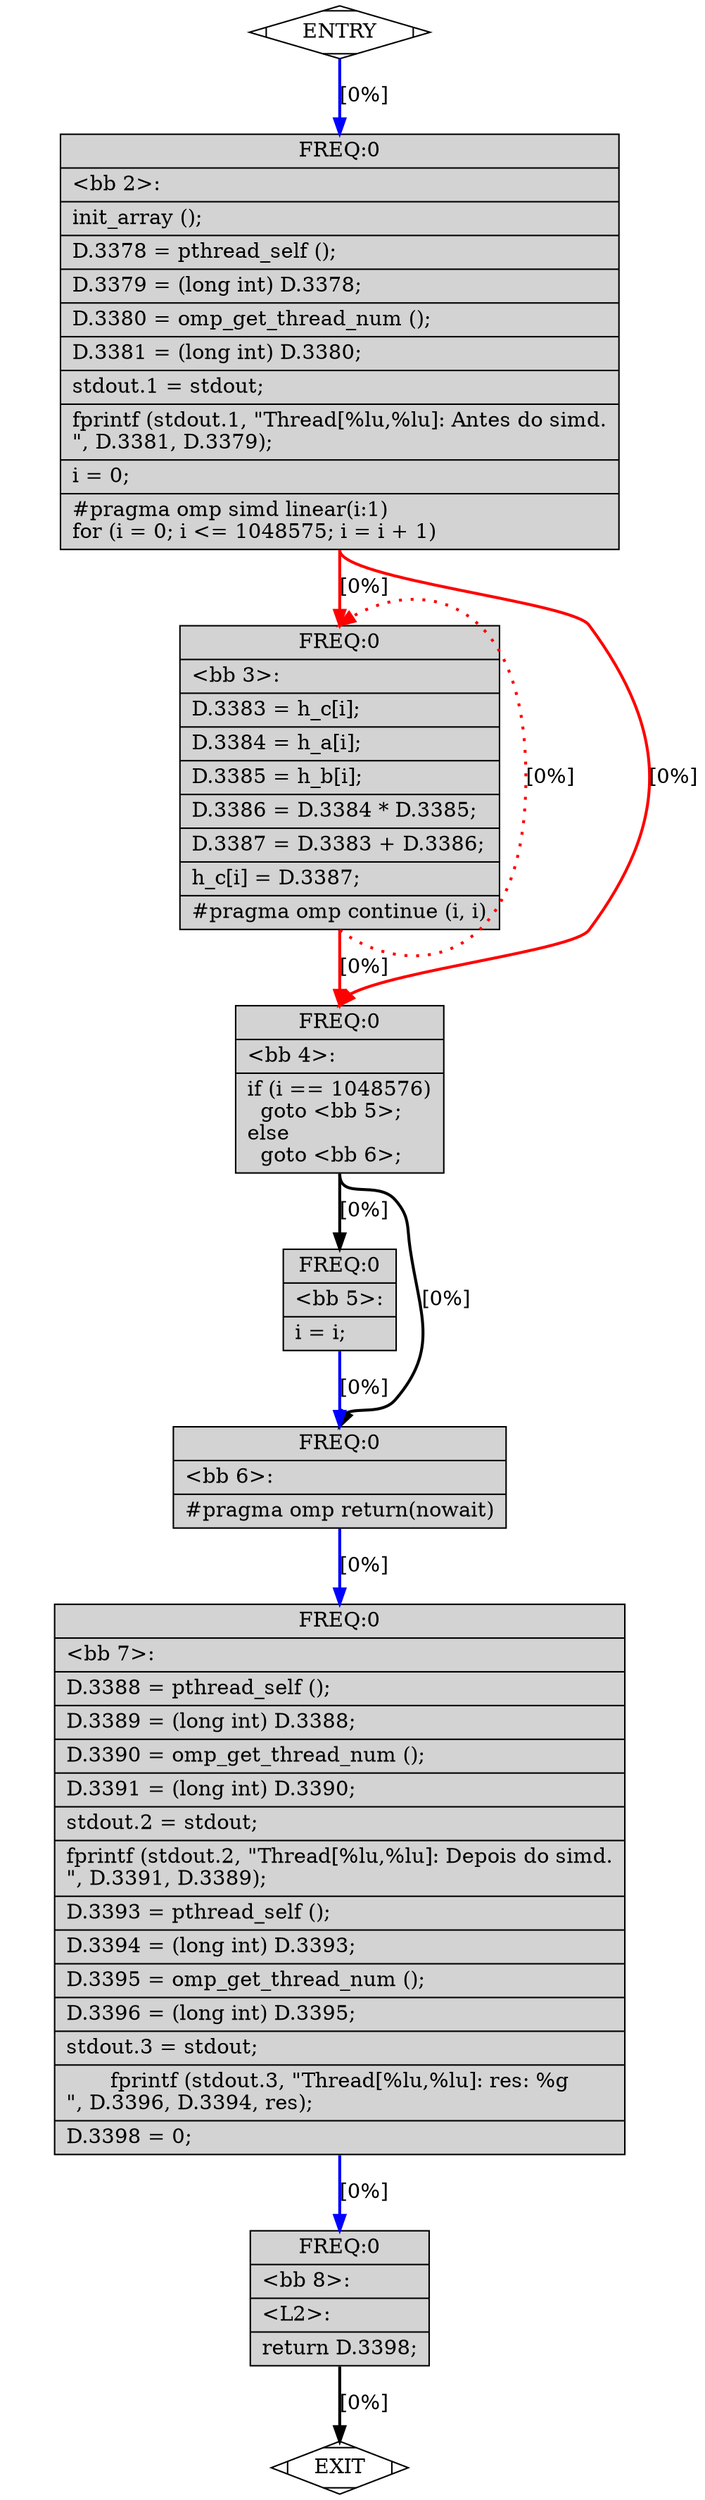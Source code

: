 digraph "example-simd.c.011t.cfg" {
overlap=false;
subgraph "main" {
	color="black";
	label="main";
	fn_3_basic_block_0 [shape=Mdiamond,style=filled,fillcolor=white,label="ENTRY"];

	fn_3_basic_block_1 [shape=Mdiamond,style=filled,fillcolor=white,label="EXIT"];

	fn_3_basic_block_2 [shape=record,style=filled,fillcolor=lightgrey,label="{ FREQ:0 |\<bb\ 2\>:\l\
|init_array\ ();\l\
|D.3378\ =\ pthread_self\ ();\l\
|D.3379\ =\ (long\ int)\ D.3378;\l\
|D.3380\ =\ omp_get_thread_num\ ();\l\
|D.3381\ =\ (long\ int)\ D.3380;\l\
|stdout.1\ =\ stdout;\l\
|fprintf\ (stdout.1,\ \"Thread[%lu,%lu]:\ Antes\ do\ simd.\n\",\ D.3381,\ D.3379);\l\
|i\ =\ 0;\l\
|#pragma\ omp\ simd\ linear(i:1)\l\
for\ (i\ =\ 0;\ i\ \<=\ 1048575;\ i\ =\ i\ +\ 1)\l\
}"];

	fn_3_basic_block_3 [shape=record,style=filled,fillcolor=lightgrey,label="{ FREQ:0 |\<bb\ 3\>:\l\
|D.3383\ =\ h_c[i];\l\
|D.3384\ =\ h_a[i];\l\
|D.3385\ =\ h_b[i];\l\
|D.3386\ =\ D.3384\ *\ D.3385;\l\
|D.3387\ =\ D.3383\ +\ D.3386;\l\
|h_c[i]\ =\ D.3387;\l\
|#pragma\ omp\ continue\ (i,\ i)\l\
}"];

	fn_3_basic_block_4 [shape=record,style=filled,fillcolor=lightgrey,label="{ FREQ:0 |\<bb\ 4\>:\l\
|if\ (i\ ==\ 1048576)\l\
\ \ goto\ \<bb\ 5\>;\l\
else\l\
\ \ goto\ \<bb\ 6\>;\l\
}"];

	fn_3_basic_block_5 [shape=record,style=filled,fillcolor=lightgrey,label="{ FREQ:0 |\<bb\ 5\>:\l\
|i\ =\ i;\l\
}"];

	fn_3_basic_block_6 [shape=record,style=filled,fillcolor=lightgrey,label="{ FREQ:0 |\<bb\ 6\>:\l\
|#pragma\ omp\ return(nowait)\l\
}"];

	fn_3_basic_block_7 [shape=record,style=filled,fillcolor=lightgrey,label="{ FREQ:0 |\<bb\ 7\>:\l\
|D.3388\ =\ pthread_self\ ();\l\
|D.3389\ =\ (long\ int)\ D.3388;\l\
|D.3390\ =\ omp_get_thread_num\ ();\l\
|D.3391\ =\ (long\ int)\ D.3390;\l\
|stdout.2\ =\ stdout;\l\
|fprintf\ (stdout.2,\ \"Thread[%lu,%lu]:\ Depois\ do\ simd.\n\",\ D.3391,\ D.3389);\l\
|D.3393\ =\ pthread_self\ ();\l\
|D.3394\ =\ (long\ int)\ D.3393;\l\
|D.3395\ =\ omp_get_thread_num\ ();\l\
|D.3396\ =\ (long\ int)\ D.3395;\l\
|stdout.3\ =\ stdout;\l\
|fprintf\ (stdout.3,\ \"Thread[%lu,%lu]:\ res:\ %g\n\",\ D.3396,\ D.3394,\ res);\l\
|D.3398\ =\ 0;\l\
}"];

	fn_3_basic_block_8 [shape=record,style=filled,fillcolor=lightgrey,label="{ FREQ:0 |\<bb\ 8\>:\l\
|\<L2\>:\l\
|return\ D.3398;\l\
}"];

	fn_3_basic_block_0:s -> fn_3_basic_block_2:n [style="solid,bold",color=blue,weight=100,constraint=true, label="[0%]"];
	fn_3_basic_block_2:s -> fn_3_basic_block_3:n [style="solid,bold",color=red,weight=100,constraint=true, label="[0%]"];
	fn_3_basic_block_2:s -> fn_3_basic_block_4:n [style="solid,bold",color=red,weight=10,constraint=true, label="[0%]"];
	fn_3_basic_block_3:s -> fn_3_basic_block_3:n [style="dotted,bold",color=red,weight=10,constraint=false, label="[0%]"];
	fn_3_basic_block_3:s -> fn_3_basic_block_4:n [style="solid,bold",color=red,weight=100,constraint=true, label="[0%]"];
	fn_3_basic_block_4:s -> fn_3_basic_block_5:n [style="solid,bold",color=black,weight=10,constraint=true, label="[0%]"];
	fn_3_basic_block_4:s -> fn_3_basic_block_6:n [style="solid,bold",color=black,weight=10,constraint=true, label="[0%]"];
	fn_3_basic_block_5:s -> fn_3_basic_block_6:n [style="solid,bold",color=blue,weight=100,constraint=true, label="[0%]"];
	fn_3_basic_block_6:s -> fn_3_basic_block_7:n [style="solid,bold",color=blue,weight=100,constraint=true, label="[0%]"];
	fn_3_basic_block_7:s -> fn_3_basic_block_8:n [style="solid,bold",color=blue,weight=100,constraint=true, label="[0%]"];
	fn_3_basic_block_8:s -> fn_3_basic_block_1:n [style="solid,bold",color=black,weight=10,constraint=true, label="[0%]"];
	fn_3_basic_block_0:s -> fn_3_basic_block_1:n [style="invis",constraint=true];
}
}
